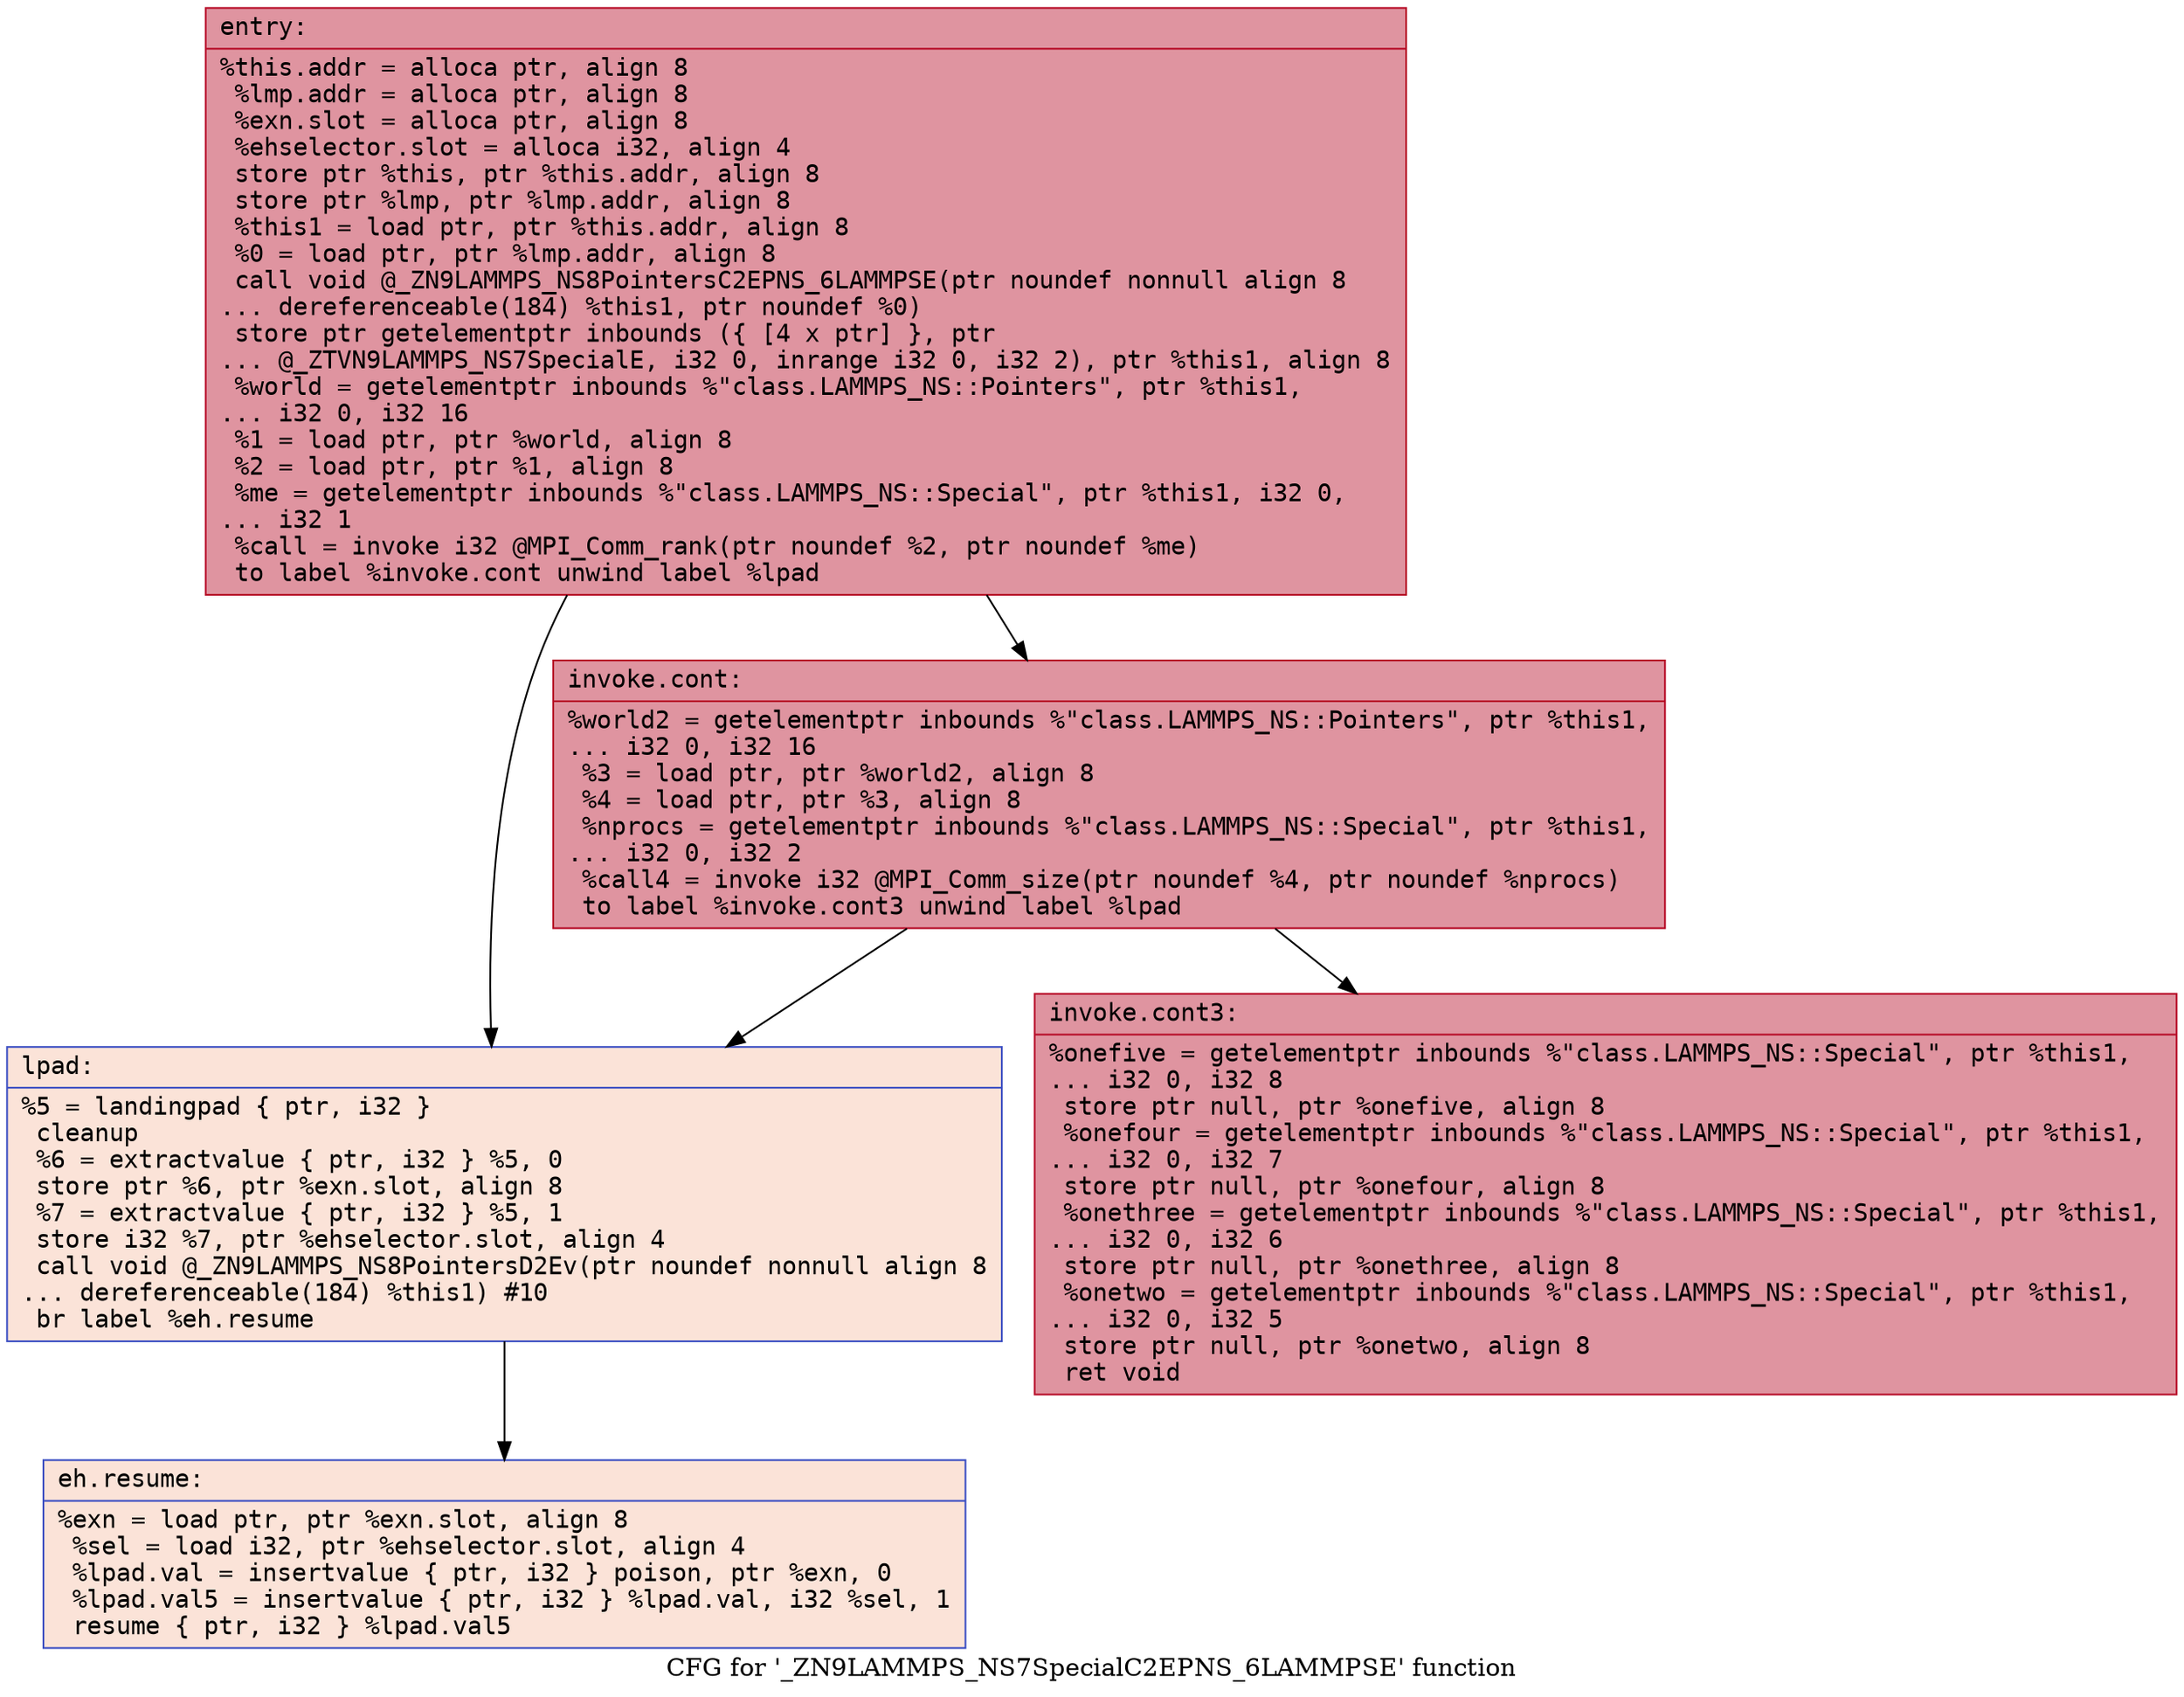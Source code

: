 digraph "CFG for '_ZN9LAMMPS_NS7SpecialC2EPNS_6LAMMPSE' function" {
	label="CFG for '_ZN9LAMMPS_NS7SpecialC2EPNS_6LAMMPSE' function";

	Node0x555def78c5a0 [shape=record,color="#b70d28ff", style=filled, fillcolor="#b70d2870" fontname="Courier",label="{entry:\l|  %this.addr = alloca ptr, align 8\l  %lmp.addr = alloca ptr, align 8\l  %exn.slot = alloca ptr, align 8\l  %ehselector.slot = alloca i32, align 4\l  store ptr %this, ptr %this.addr, align 8\l  store ptr %lmp, ptr %lmp.addr, align 8\l  %this1 = load ptr, ptr %this.addr, align 8\l  %0 = load ptr, ptr %lmp.addr, align 8\l  call void @_ZN9LAMMPS_NS8PointersC2EPNS_6LAMMPSE(ptr noundef nonnull align 8\l... dereferenceable(184) %this1, ptr noundef %0)\l  store ptr getelementptr inbounds (\{ [4 x ptr] \}, ptr\l... @_ZTVN9LAMMPS_NS7SpecialE, i32 0, inrange i32 0, i32 2), ptr %this1, align 8\l  %world = getelementptr inbounds %\"class.LAMMPS_NS::Pointers\", ptr %this1,\l... i32 0, i32 16\l  %1 = load ptr, ptr %world, align 8\l  %2 = load ptr, ptr %1, align 8\l  %me = getelementptr inbounds %\"class.LAMMPS_NS::Special\", ptr %this1, i32 0,\l... i32 1\l  %call = invoke i32 @MPI_Comm_rank(ptr noundef %2, ptr noundef %me)\l          to label %invoke.cont unwind label %lpad\l}"];
	Node0x555def78c5a0 -> Node0x555def78d010[tooltip="entry -> invoke.cont\nProbability 100.00%" ];
	Node0x555def78c5a0 -> Node0x555def78d0f0[tooltip="entry -> lpad\nProbability 0.00%" ];
	Node0x555def78d010 [shape=record,color="#b70d28ff", style=filled, fillcolor="#b70d2870" fontname="Courier",label="{invoke.cont:\l|  %world2 = getelementptr inbounds %\"class.LAMMPS_NS::Pointers\", ptr %this1,\l... i32 0, i32 16\l  %3 = load ptr, ptr %world2, align 8\l  %4 = load ptr, ptr %3, align 8\l  %nprocs = getelementptr inbounds %\"class.LAMMPS_NS::Special\", ptr %this1,\l... i32 0, i32 2\l  %call4 = invoke i32 @MPI_Comm_size(ptr noundef %4, ptr noundef %nprocs)\l          to label %invoke.cont3 unwind label %lpad\l}"];
	Node0x555def78d010 -> Node0x555def78d870[tooltip="invoke.cont -> invoke.cont3\nProbability 100.00%" ];
	Node0x555def78d010 -> Node0x555def78d0f0[tooltip="invoke.cont -> lpad\nProbability 0.00%" ];
	Node0x555def78d870 [shape=record,color="#b70d28ff", style=filled, fillcolor="#b70d2870" fontname="Courier",label="{invoke.cont3:\l|  %onefive = getelementptr inbounds %\"class.LAMMPS_NS::Special\", ptr %this1,\l... i32 0, i32 8\l  store ptr null, ptr %onefive, align 8\l  %onefour = getelementptr inbounds %\"class.LAMMPS_NS::Special\", ptr %this1,\l... i32 0, i32 7\l  store ptr null, ptr %onefour, align 8\l  %onethree = getelementptr inbounds %\"class.LAMMPS_NS::Special\", ptr %this1,\l... i32 0, i32 6\l  store ptr null, ptr %onethree, align 8\l  %onetwo = getelementptr inbounds %\"class.LAMMPS_NS::Special\", ptr %this1,\l... i32 0, i32 5\l  store ptr null, ptr %onetwo, align 8\l  ret void\l}"];
	Node0x555def78d0f0 [shape=record,color="#3d50c3ff", style=filled, fillcolor="#f6bfa670" fontname="Courier",label="{lpad:\l|  %5 = landingpad \{ ptr, i32 \}\l          cleanup\l  %6 = extractvalue \{ ptr, i32 \} %5, 0\l  store ptr %6, ptr %exn.slot, align 8\l  %7 = extractvalue \{ ptr, i32 \} %5, 1\l  store i32 %7, ptr %ehselector.slot, align 4\l  call void @_ZN9LAMMPS_NS8PointersD2Ev(ptr noundef nonnull align 8\l... dereferenceable(184) %this1) #10\l  br label %eh.resume\l}"];
	Node0x555def78d0f0 -> Node0x555def78e670[tooltip="lpad -> eh.resume\nProbability 100.00%" ];
	Node0x555def78e670 [shape=record,color="#3d50c3ff", style=filled, fillcolor="#f6bfa670" fontname="Courier",label="{eh.resume:\l|  %exn = load ptr, ptr %exn.slot, align 8\l  %sel = load i32, ptr %ehselector.slot, align 4\l  %lpad.val = insertvalue \{ ptr, i32 \} poison, ptr %exn, 0\l  %lpad.val5 = insertvalue \{ ptr, i32 \} %lpad.val, i32 %sel, 1\l  resume \{ ptr, i32 \} %lpad.val5\l}"];
}
